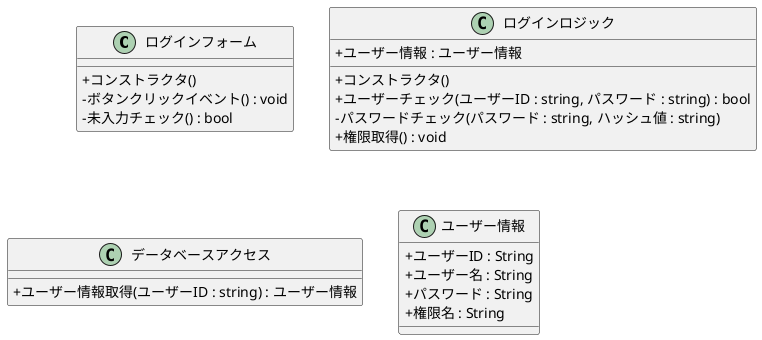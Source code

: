@startuml
skinparam classAttributeIconSize 0
class ログインフォーム {
  + コンストラクタ()
  - ボタンクリックイベント() : void
  - 未入力チェック() : bool
}

class ログインロジック {
   + ユーザー情報 : ユーザー情報
   + コンストラクタ()
   + ユーザーチェック(ユーザーID : string, パスワード : string) : bool
   - パスワードチェック(パスワード : string, ハッシュ値 : string)
   + 権限取得() : void
}

class データベースアクセス {
   + ユーザー情報取得(ユーザーID : string) : ユーザー情報
}

class ユーザー情報 {
   + ユーザーID : String
   + ユーザー名 : String
   + パスワード : String
   + 権限名 : String
}
@enduml